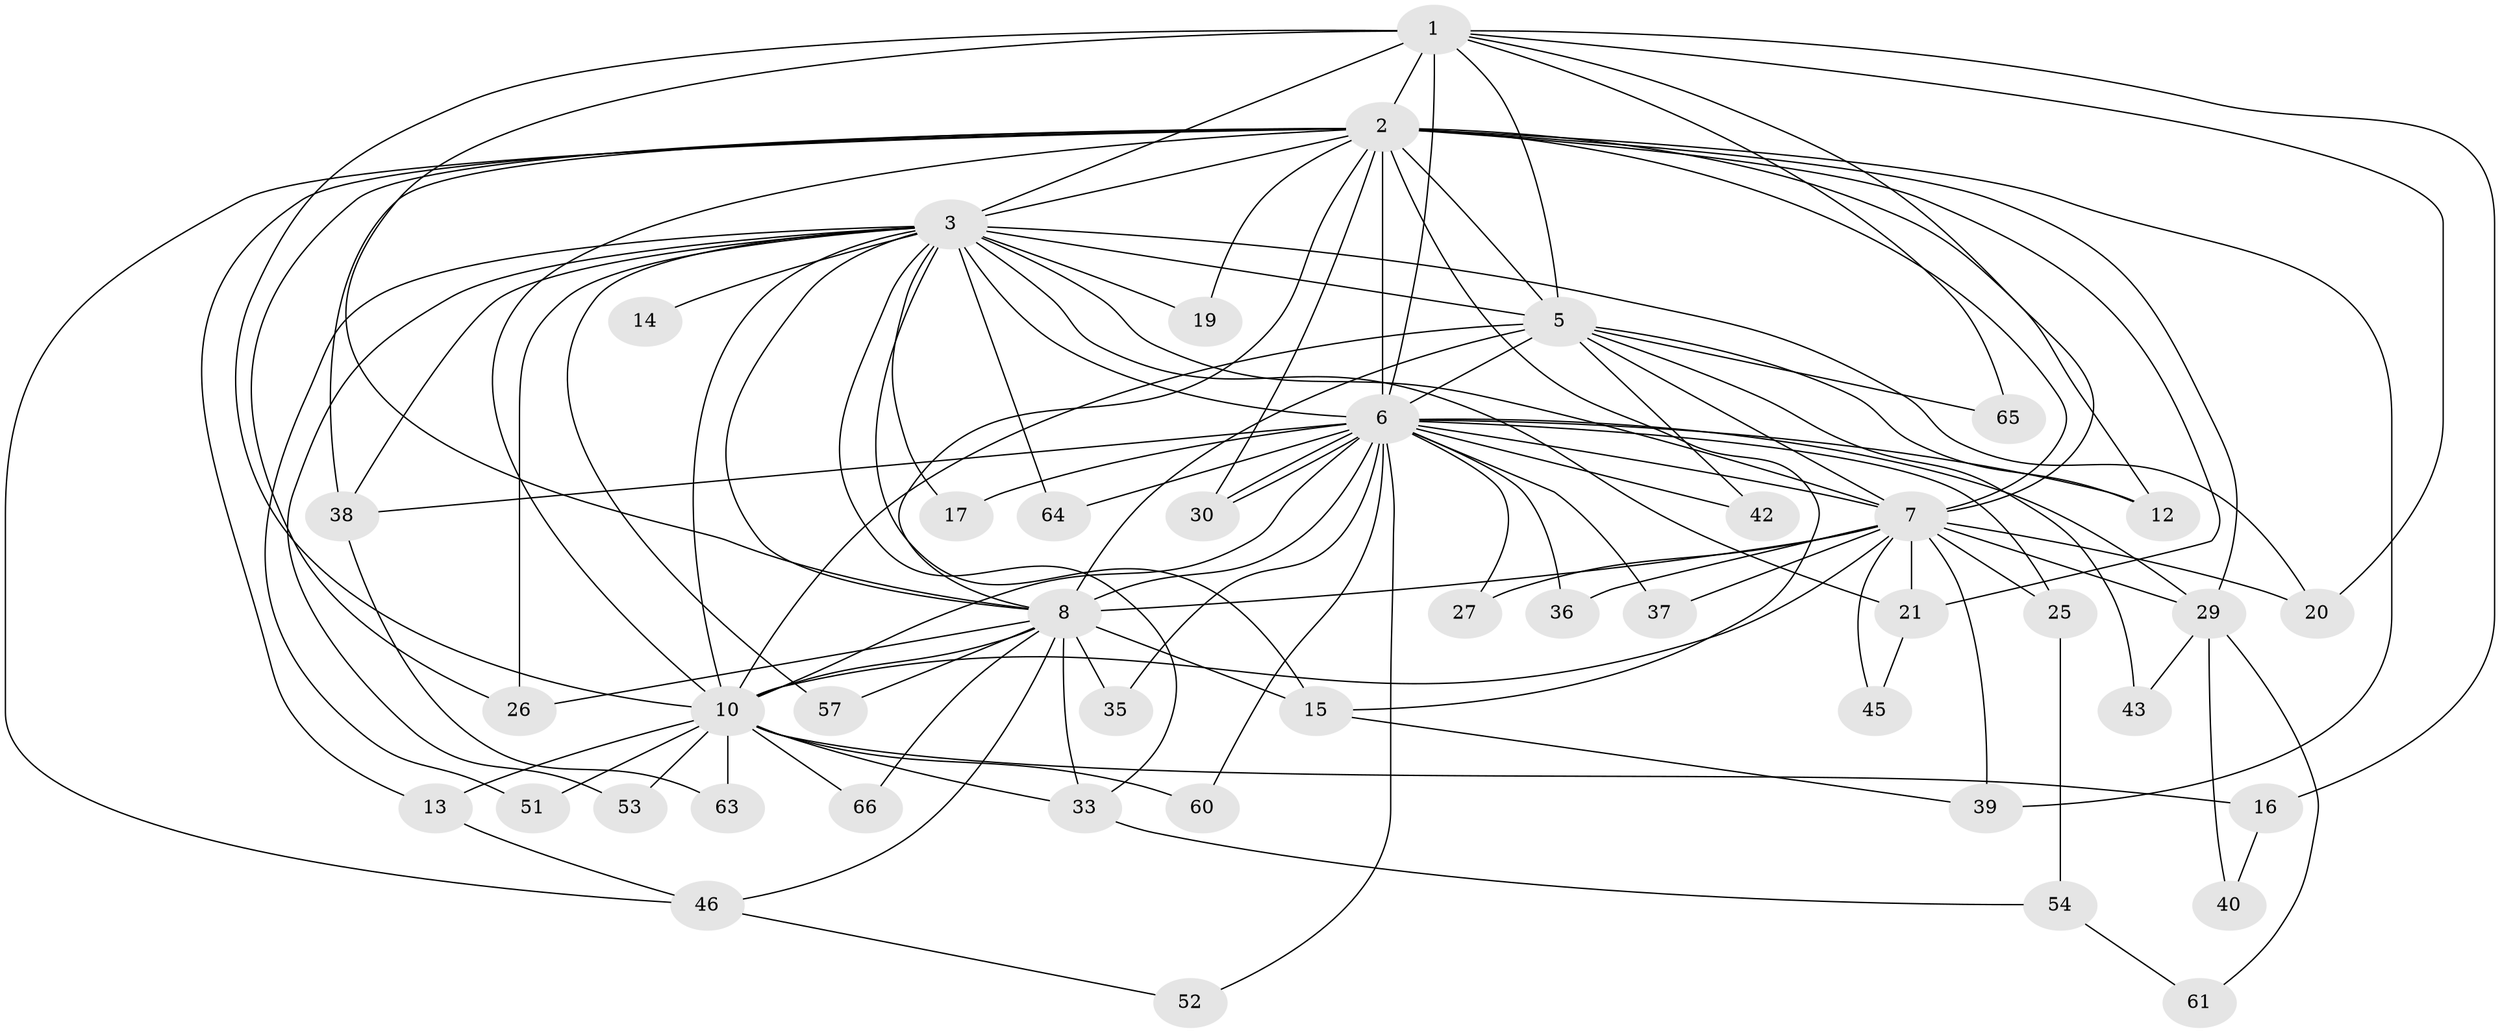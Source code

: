 // Generated by graph-tools (version 1.1) at 2025/23/03/03/25 07:23:44]
// undirected, 44 vertices, 110 edges
graph export_dot {
graph [start="1"]
  node [color=gray90,style=filled];
  1 [super="+22"];
  2 [super="+50"];
  3 [super="+4"];
  5 [super="+59"];
  6 [super="+9"];
  7 [super="+31"];
  8 [super="+44"];
  10 [super="+11"];
  12 [super="+18"];
  13;
  14 [super="+49"];
  15 [super="+24"];
  16 [super="+48"];
  17;
  19;
  20 [super="+23"];
  21 [super="+28"];
  25 [super="+32"];
  26 [super="+62"];
  27;
  29 [super="+41"];
  30 [super="+34"];
  33 [super="+56"];
  35;
  36;
  37;
  38 [super="+55"];
  39 [super="+58"];
  40;
  42;
  43;
  45;
  46 [super="+47"];
  51;
  52;
  53;
  54;
  57;
  60;
  61;
  63;
  64;
  65;
  66;
  1 -- 2 [weight=2];
  1 -- 3 [weight=2];
  1 -- 5;
  1 -- 6 [weight=2];
  1 -- 7;
  1 -- 8 [weight=2];
  1 -- 10;
  1 -- 16;
  1 -- 20;
  1 -- 65;
  2 -- 3 [weight=2];
  2 -- 5;
  2 -- 6 [weight=2];
  2 -- 7;
  2 -- 8;
  2 -- 10;
  2 -- 12;
  2 -- 13;
  2 -- 15;
  2 -- 19;
  2 -- 26;
  2 -- 29;
  2 -- 38;
  2 -- 39;
  2 -- 46;
  2 -- 30;
  2 -- 21;
  3 -- 5 [weight=2];
  3 -- 6 [weight=4];
  3 -- 7 [weight=2];
  3 -- 8 [weight=2];
  3 -- 10 [weight=3];
  3 -- 14 [weight=3];
  3 -- 17;
  3 -- 20;
  3 -- 21;
  3 -- 51;
  3 -- 53;
  3 -- 57;
  3 -- 64;
  3 -- 38;
  3 -- 33;
  3 -- 15;
  3 -- 19;
  3 -- 26;
  5 -- 6 [weight=2];
  5 -- 7;
  5 -- 8;
  5 -- 10 [weight=2];
  5 -- 42;
  5 -- 43;
  5 -- 65;
  5 -- 12;
  6 -- 7 [weight=2];
  6 -- 8 [weight=2];
  6 -- 10 [weight=2];
  6 -- 27;
  6 -- 29;
  6 -- 30;
  6 -- 30;
  6 -- 37;
  6 -- 52;
  6 -- 64;
  6 -- 35;
  6 -- 36;
  6 -- 38;
  6 -- 42;
  6 -- 12;
  6 -- 17;
  6 -- 25;
  6 -- 60;
  7 -- 8;
  7 -- 10;
  7 -- 21;
  7 -- 27;
  7 -- 36;
  7 -- 37;
  7 -- 45;
  7 -- 39;
  7 -- 25 [weight=2];
  7 -- 29;
  7 -- 20;
  8 -- 10;
  8 -- 26;
  8 -- 35;
  8 -- 46;
  8 -- 57;
  8 -- 66;
  8 -- 33;
  8 -- 15;
  10 -- 13;
  10 -- 16 [weight=2];
  10 -- 33;
  10 -- 51;
  10 -- 53;
  10 -- 60;
  10 -- 63;
  10 -- 66;
  13 -- 46;
  15 -- 39;
  16 -- 40;
  21 -- 45;
  25 -- 54;
  29 -- 40;
  29 -- 43;
  29 -- 61;
  33 -- 54;
  38 -- 63;
  46 -- 52;
  54 -- 61;
}
